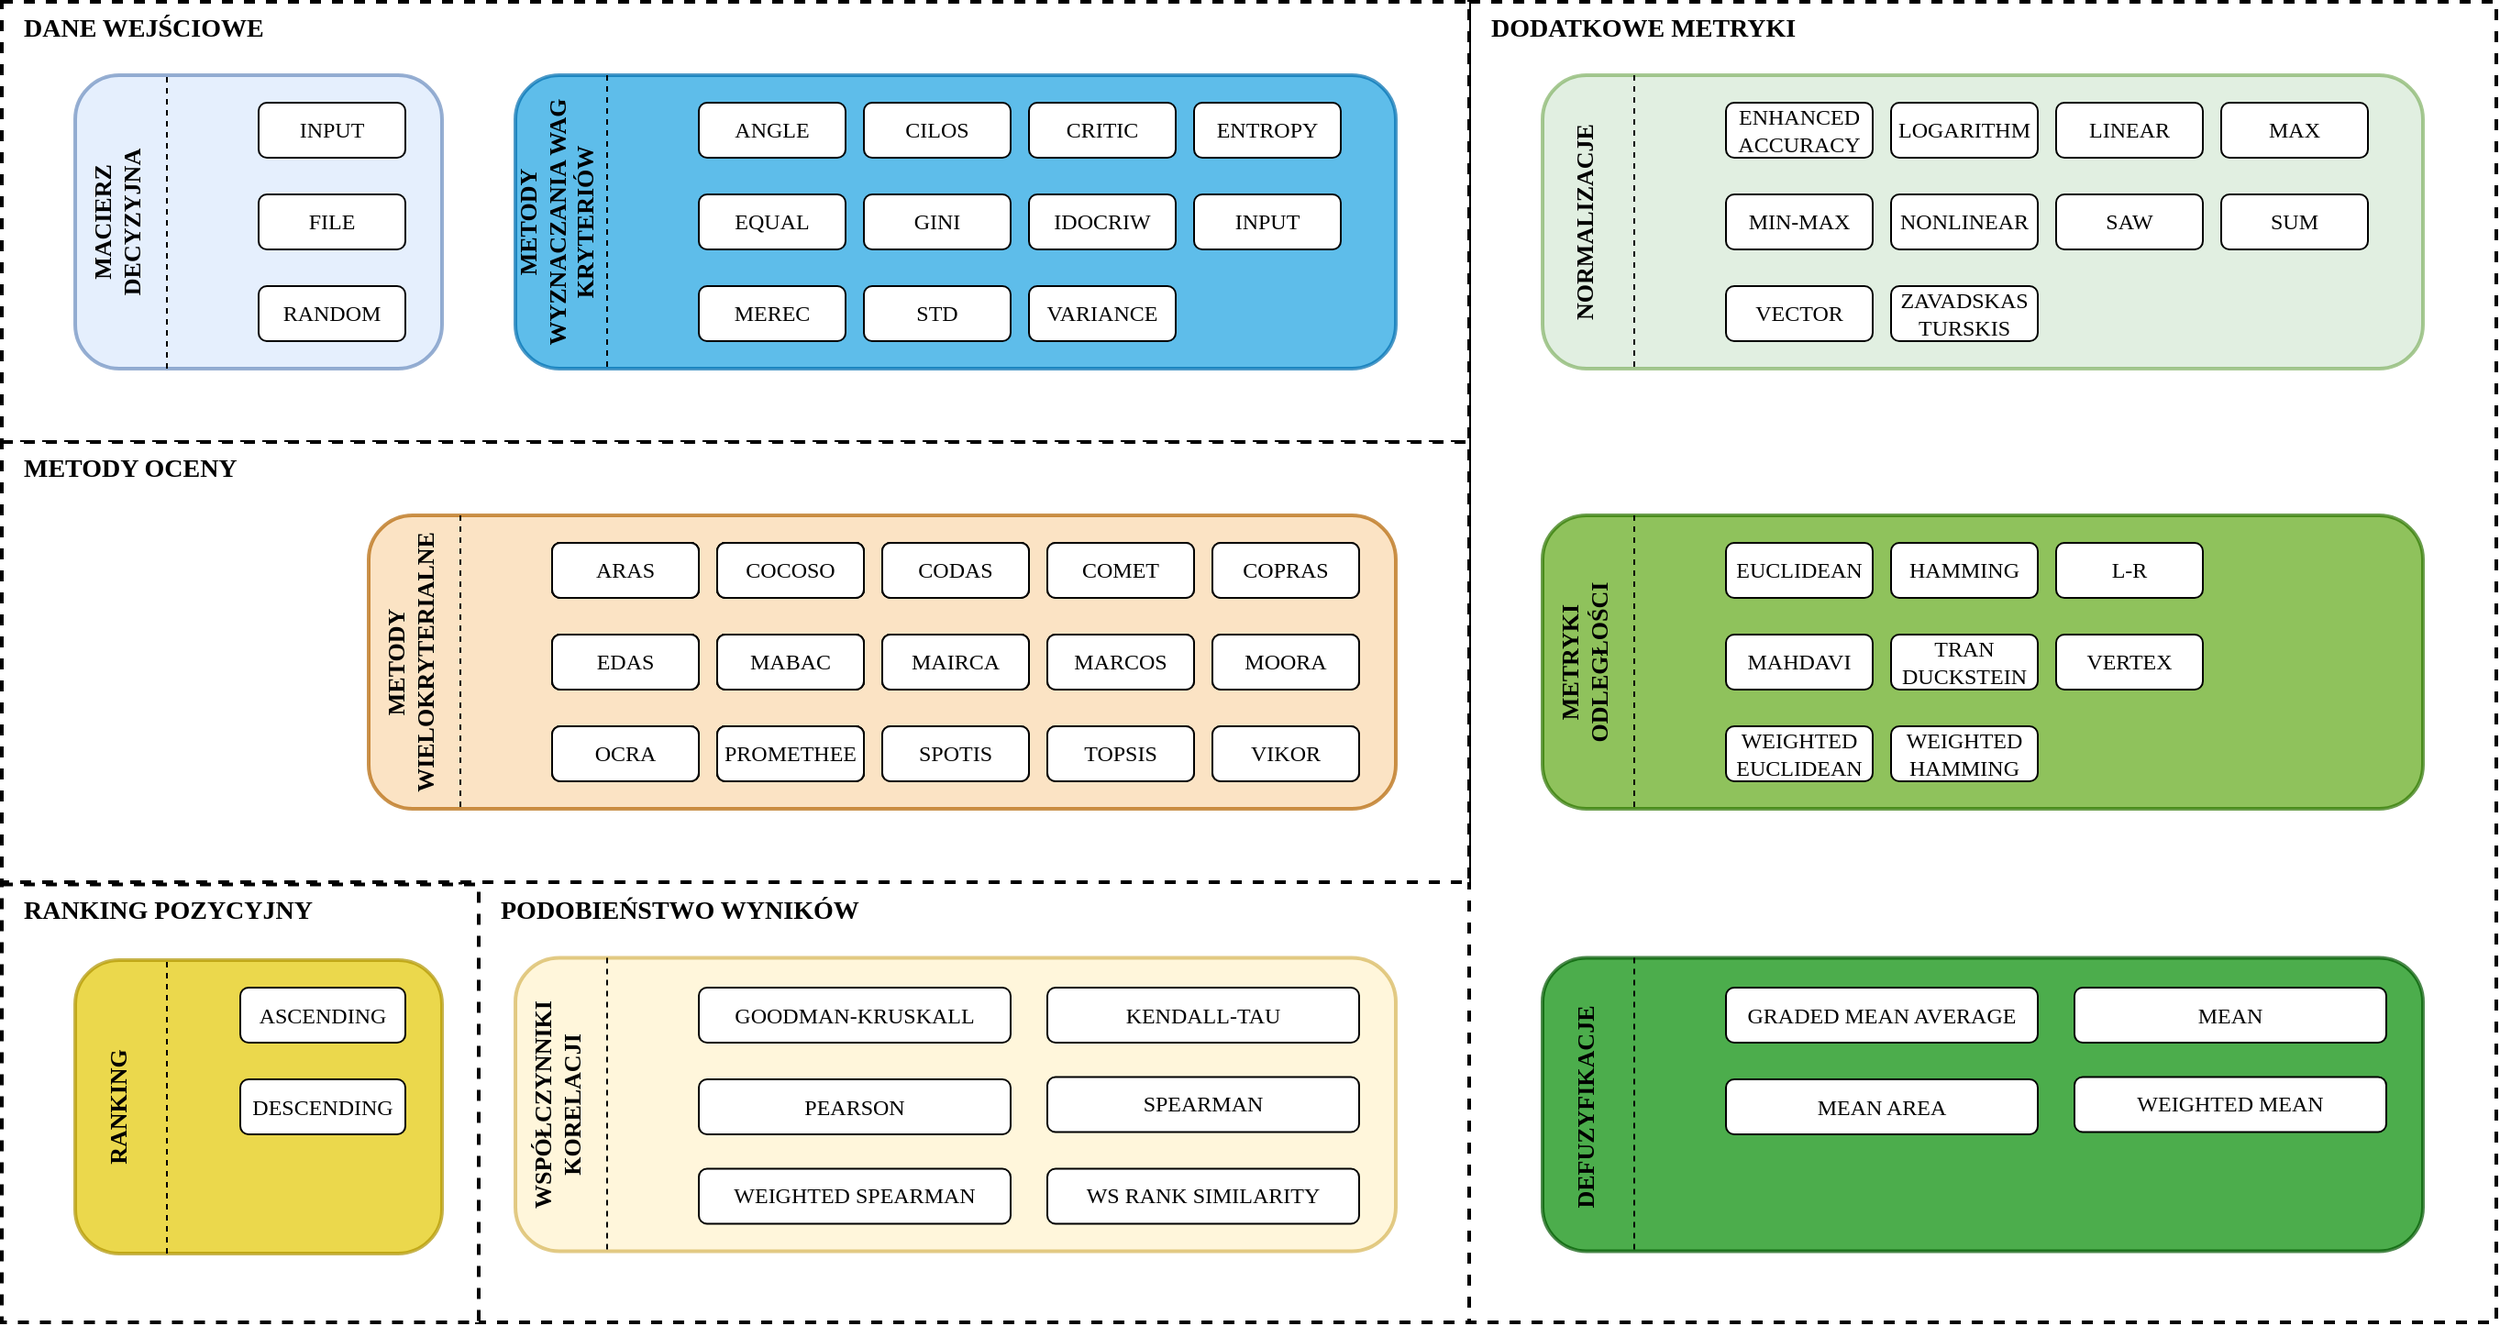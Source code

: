 <mxfile version="21.5.1" type="device">
  <diagram name="Strona-1" id="jpaMvelVWF1Mh6sMr1HV">
    <mxGraphModel dx="2074" dy="2260" grid="1" gridSize="10" guides="1" tooltips="1" connect="1" arrows="1" fold="1" page="1" pageScale="1" pageWidth="827" pageHeight="1169" math="0" shadow="0">
      <root>
        <mxCell id="0" />
        <mxCell id="1" parent="0" />
        <mxCell id="OkcjphPhzgrd98KH0ILj-156" value="" style="rounded=0;whiteSpace=wrap;html=1;dashed=1;strokeWidth=2;" parent="1" vertex="1">
          <mxGeometry x="410" y="470" width="560" height="250" as="geometry" />
        </mxCell>
        <mxCell id="OkcjphPhzgrd98KH0ILj-116" value="" style="rounded=0;whiteSpace=wrap;html=1;dashed=1;strokeWidth=2;perimeterSpacing=0;" parent="1" vertex="1">
          <mxGeometry x="960" width="560" height="720" as="geometry" />
        </mxCell>
        <mxCell id="OkcjphPhzgrd98KH0ILj-118" value="" style="rounded=0;whiteSpace=wrap;html=1;dashed=1;strokeWidth=2;" parent="1" vertex="1">
          <mxGeometry x="160" width="800" height="240" as="geometry" />
        </mxCell>
        <mxCell id="OkcjphPhzgrd98KH0ILj-126" value="" style="rounded=0;whiteSpace=wrap;html=1;dashed=1;strokeWidth=2;" parent="1" vertex="1">
          <mxGeometry x="160" y="481.25" width="260" height="238.75" as="geometry" />
        </mxCell>
        <mxCell id="OkcjphPhzgrd98KH0ILj-119" value="" style="rounded=0;whiteSpace=wrap;html=1;dashed=1;strokeWidth=2;" parent="1" vertex="1">
          <mxGeometry x="160" y="240" width="800" height="240" as="geometry" />
        </mxCell>
        <mxCell id="OkcjphPhzgrd98KH0ILj-1" value="" style="rounded=1;whiteSpace=wrap;html=1;fillColor=#dae8fc;strokeColor=#6c8ebf;opacity=70;strokeWidth=2;" parent="1" vertex="1">
          <mxGeometry x="200" y="40" width="200" height="160" as="geometry" />
        </mxCell>
        <mxCell id="OkcjphPhzgrd98KH0ILj-2" value="INPUT" style="rounded=1;whiteSpace=wrap;html=1;fontSize=12;fontFamily=Comic Sans MS;" parent="1" vertex="1">
          <mxGeometry x="300" y="55" width="80" height="30" as="geometry" />
        </mxCell>
        <mxCell id="OkcjphPhzgrd98KH0ILj-4" value="FILE" style="rounded=1;whiteSpace=wrap;html=1;fontSize=12;fontFamily=Comic Sans MS;" parent="1" vertex="1">
          <mxGeometry x="300" y="105" width="80" height="30" as="geometry" />
        </mxCell>
        <mxCell id="OkcjphPhzgrd98KH0ILj-5" value="RANDOM" style="rounded=1;whiteSpace=wrap;html=1;fontSize=12;fontFamily=Comic Sans MS;" parent="1" vertex="1">
          <mxGeometry x="300" y="155" width="80" height="30" as="geometry" />
        </mxCell>
        <mxCell id="OkcjphPhzgrd98KH0ILj-6" value="MACIERZ DECYZYJNA" style="text;html=1;strokeColor=none;fillColor=none;align=center;verticalAlign=middle;whiteSpace=wrap;rounded=0;rotation=-90;fontFamily=Georgia;fontStyle=1;fontSize=13;" parent="1" vertex="1">
          <mxGeometry x="160" y="105" width="125" height="30" as="geometry" />
        </mxCell>
        <mxCell id="OkcjphPhzgrd98KH0ILj-7" value="" style="endArrow=none;dashed=1;html=1;rounded=0;entryX=0.25;entryY=0;entryDx=0;entryDy=0;exitX=0.25;exitY=1;exitDx=0;exitDy=0;" parent="1" source="OkcjphPhzgrd98KH0ILj-1" target="OkcjphPhzgrd98KH0ILj-1" edge="1">
          <mxGeometry width="50" height="50" relative="1" as="geometry">
            <mxPoint x="390" y="350" as="sourcePoint" />
            <mxPoint x="440" y="300" as="targetPoint" />
          </mxGeometry>
        </mxCell>
        <mxCell id="OkcjphPhzgrd98KH0ILj-8" value="" style="rounded=1;whiteSpace=wrap;html=1;fillColor=#1ba1e2;fontColor=#ffffff;strokeColor=#006EAF;strokeWidth=2;opacity=70;" parent="1" vertex="1">
          <mxGeometry x="440" y="40" width="480" height="160" as="geometry" />
        </mxCell>
        <mxCell id="OkcjphPhzgrd98KH0ILj-9" value="ANGLE" style="rounded=1;whiteSpace=wrap;html=1;fontFamily=Comic Sans MS;fontSize=12;" parent="1" vertex="1">
          <mxGeometry x="540" y="55" width="80" height="30" as="geometry" />
        </mxCell>
        <mxCell id="OkcjphPhzgrd98KH0ILj-10" value="EQUAL" style="rounded=1;whiteSpace=wrap;html=1;fontFamily=Comic Sans MS;fontSize=12;" parent="1" vertex="1">
          <mxGeometry x="540" y="105" width="80" height="30" as="geometry" />
        </mxCell>
        <mxCell id="OkcjphPhzgrd98KH0ILj-11" value="MEREC" style="rounded=1;whiteSpace=wrap;html=1;fontFamily=Comic Sans MS;fontSize=12;" parent="1" vertex="1">
          <mxGeometry x="540" y="155" width="80" height="30" as="geometry" />
        </mxCell>
        <mxCell id="OkcjphPhzgrd98KH0ILj-12" value="METODY WYZNACZANIA WAG KRYTERIÓW" style="text;html=1;strokeColor=none;fillColor=none;align=center;verticalAlign=middle;whiteSpace=wrap;rounded=0;rotation=-90;fontFamily=Georgia;fontStyle=1;fontSize=13;" parent="1" vertex="1">
          <mxGeometry x="386.25" y="105" width="152.5" height="30" as="geometry" />
        </mxCell>
        <mxCell id="OkcjphPhzgrd98KH0ILj-13" value="" style="endArrow=none;dashed=1;html=1;rounded=0;" parent="1" edge="1">
          <mxGeometry width="50" height="50" relative="1" as="geometry">
            <mxPoint x="490" y="40" as="sourcePoint" />
            <mxPoint x="490" y="200" as="targetPoint" />
          </mxGeometry>
        </mxCell>
        <mxCell id="OkcjphPhzgrd98KH0ILj-14" value="CILOS" style="rounded=1;whiteSpace=wrap;html=1;fontFamily=Comic Sans MS;fontSize=12;" parent="1" vertex="1">
          <mxGeometry x="630" y="55" width="80" height="30" as="geometry" />
        </mxCell>
        <mxCell id="OkcjphPhzgrd98KH0ILj-15" value="GINI" style="rounded=1;whiteSpace=wrap;html=1;fontFamily=Comic Sans MS;fontSize=12;" parent="1" vertex="1">
          <mxGeometry x="630" y="105" width="80" height="30" as="geometry" />
        </mxCell>
        <mxCell id="OkcjphPhzgrd98KH0ILj-16" value="STD" style="rounded=1;whiteSpace=wrap;html=1;fontFamily=Comic Sans MS;fontSize=12;" parent="1" vertex="1">
          <mxGeometry x="630" y="155" width="80" height="30" as="geometry" />
        </mxCell>
        <mxCell id="OkcjphPhzgrd98KH0ILj-17" value="CRITIC" style="rounded=1;whiteSpace=wrap;html=1;fontFamily=Comic Sans MS;fontSize=12;" parent="1" vertex="1">
          <mxGeometry x="720" y="55" width="80" height="30" as="geometry" />
        </mxCell>
        <mxCell id="OkcjphPhzgrd98KH0ILj-18" value="IDOCRIW" style="rounded=1;whiteSpace=wrap;html=1;fontFamily=Comic Sans MS;fontSize=12;" parent="1" vertex="1">
          <mxGeometry x="720" y="105" width="80" height="30" as="geometry" />
        </mxCell>
        <mxCell id="OkcjphPhzgrd98KH0ILj-19" value="VARIANCE" style="rounded=1;whiteSpace=wrap;html=1;fontFamily=Comic Sans MS;fontSize=12;" parent="1" vertex="1">
          <mxGeometry x="720" y="155" width="80" height="30" as="geometry" />
        </mxCell>
        <mxCell id="OkcjphPhzgrd98KH0ILj-20" value="ENTROPY" style="rounded=1;whiteSpace=wrap;html=1;fontFamily=Comic Sans MS;fontSize=12;" parent="1" vertex="1">
          <mxGeometry x="810" y="55" width="80" height="30" as="geometry" />
        </mxCell>
        <mxCell id="OkcjphPhzgrd98KH0ILj-21" value="INPUT" style="rounded=1;whiteSpace=wrap;html=1;fontFamily=Comic Sans MS;fontSize=12;" parent="1" vertex="1">
          <mxGeometry x="810" y="105" width="80" height="30" as="geometry" />
        </mxCell>
        <mxCell id="OkcjphPhzgrd98KH0ILj-23" value="" style="rounded=1;whiteSpace=wrap;html=1;fillColor=#fad7ac;strokeColor=#b46504;opacity=70;strokeWidth=2;" parent="1" vertex="1">
          <mxGeometry x="360" y="280" width="560" height="160" as="geometry" />
        </mxCell>
        <mxCell id="OkcjphPhzgrd98KH0ILj-24" value="ARAS" style="rounded=1;whiteSpace=wrap;html=1;" parent="1" vertex="1">
          <mxGeometry x="460" y="295" width="80" height="30" as="geometry" />
        </mxCell>
        <mxCell id="OkcjphPhzgrd98KH0ILj-25" value="EDAS" style="rounded=1;whiteSpace=wrap;html=1;" parent="1" vertex="1">
          <mxGeometry x="460" y="345" width="80" height="30" as="geometry" />
        </mxCell>
        <mxCell id="OkcjphPhzgrd98KH0ILj-26" value="OCRA" style="rounded=1;whiteSpace=wrap;html=1;" parent="1" vertex="1">
          <mxGeometry x="460" y="395" width="80" height="30" as="geometry" />
        </mxCell>
        <mxCell id="OkcjphPhzgrd98KH0ILj-27" value="METODY WIELOKRYTERIALNE" style="text;html=1;strokeColor=none;fillColor=none;align=center;verticalAlign=middle;whiteSpace=wrap;rounded=0;rotation=-90;fontFamily=Georgia;fontStyle=1;fontSize=13;" parent="1" vertex="1">
          <mxGeometry x="320" y="345" width="125" height="30" as="geometry" />
        </mxCell>
        <mxCell id="OkcjphPhzgrd98KH0ILj-28" value="" style="endArrow=none;dashed=1;html=1;rounded=0;" parent="1" edge="1">
          <mxGeometry width="50" height="50" relative="1" as="geometry">
            <mxPoint x="410" y="280" as="sourcePoint" />
            <mxPoint x="410" y="440" as="targetPoint" />
          </mxGeometry>
        </mxCell>
        <mxCell id="OkcjphPhzgrd98KH0ILj-29" value="COCOSO" style="rounded=1;whiteSpace=wrap;html=1;" parent="1" vertex="1">
          <mxGeometry x="550" y="295" width="80" height="30" as="geometry" />
        </mxCell>
        <mxCell id="OkcjphPhzgrd98KH0ILj-30" value="MABAC" style="rounded=1;whiteSpace=wrap;html=1;" parent="1" vertex="1">
          <mxGeometry x="550" y="345" width="80" height="30" as="geometry" />
        </mxCell>
        <mxCell id="OkcjphPhzgrd98KH0ILj-31" value="PROMETHEE" style="rounded=1;whiteSpace=wrap;html=1;" parent="1" vertex="1">
          <mxGeometry x="550" y="395" width="80" height="30" as="geometry" />
        </mxCell>
        <mxCell id="OkcjphPhzgrd98KH0ILj-32" value="CODAS" style="rounded=1;whiteSpace=wrap;html=1;" parent="1" vertex="1">
          <mxGeometry x="640" y="295" width="80" height="30" as="geometry" />
        </mxCell>
        <mxCell id="OkcjphPhzgrd98KH0ILj-33" value="MAIRCA" style="rounded=1;whiteSpace=wrap;html=1;" parent="1" vertex="1">
          <mxGeometry x="640" y="345" width="80" height="30" as="geometry" />
        </mxCell>
        <mxCell id="OkcjphPhzgrd98KH0ILj-34" value="SPOTIS" style="rounded=1;whiteSpace=wrap;html=1;fontSize=10;fontFamily=Comic Sans MS;" parent="1" vertex="1">
          <mxGeometry x="640" y="395" width="80" height="30" as="geometry" />
        </mxCell>
        <mxCell id="OkcjphPhzgrd98KH0ILj-37" value="COMET" style="rounded=1;whiteSpace=wrap;html=1;fontSize=10;fontFamily=Comic Sans MS;" parent="1" vertex="1">
          <mxGeometry x="730" y="295" width="80" height="30" as="geometry" />
        </mxCell>
        <mxCell id="OkcjphPhzgrd98KH0ILj-38" value="MARCOS" style="rounded=1;whiteSpace=wrap;html=1;fontSize=10;fontFamily=Comic Sans MS;" parent="1" vertex="1">
          <mxGeometry x="730" y="345" width="80" height="30" as="geometry" />
        </mxCell>
        <mxCell id="OkcjphPhzgrd98KH0ILj-39" value="TOPSIS" style="rounded=1;whiteSpace=wrap;html=1;fontSize=10;fontFamily=Comic Sans MS;" parent="1" vertex="1">
          <mxGeometry x="730" y="395" width="80" height="30" as="geometry" />
        </mxCell>
        <mxCell id="OkcjphPhzgrd98KH0ILj-40" value="COPRAS" style="rounded=1;whiteSpace=wrap;html=1;fontSize=10;fontFamily=Comic Sans MS;" parent="1" vertex="1">
          <mxGeometry x="820" y="295" width="80" height="30" as="geometry" />
        </mxCell>
        <mxCell id="OkcjphPhzgrd98KH0ILj-41" value="MOORA" style="rounded=1;whiteSpace=wrap;html=1;fontSize=10;fontFamily=Comic Sans MS;" parent="1" vertex="1">
          <mxGeometry x="820" y="345" width="80" height="30" as="geometry" />
        </mxCell>
        <mxCell id="OkcjphPhzgrd98KH0ILj-42" value="VIKOR" style="rounded=1;whiteSpace=wrap;html=1;fontSize=10;fontFamily=Comic Sans MS;" parent="1" vertex="1">
          <mxGeometry x="820" y="395" width="80" height="30" as="geometry" />
        </mxCell>
        <mxCell id="OkcjphPhzgrd98KH0ILj-43" value="" style="rounded=1;whiteSpace=wrap;html=1;fillColor=#fff2cc;strokeColor=#d6b656;opacity=70;strokeWidth=2;" parent="1" vertex="1">
          <mxGeometry x="440" y="521.25" width="480" height="160" as="geometry" />
        </mxCell>
        <mxCell id="OkcjphPhzgrd98KH0ILj-44" value="GOODMAN-KRUSKALL" style="rounded=1;whiteSpace=wrap;html=1;fontSize=12;fontFamily=Comic Sans MS;" parent="1" vertex="1">
          <mxGeometry x="540" y="537.5" width="170" height="30" as="geometry" />
        </mxCell>
        <mxCell id="OkcjphPhzgrd98KH0ILj-47" value="WSPÓŁCZYNNIKI KORELACJI" style="text;html=1;strokeColor=none;fillColor=none;align=center;verticalAlign=middle;whiteSpace=wrap;rounded=0;rotation=-90;fontFamily=Georgia;fontStyle=1;fontSize=13;" parent="1" vertex="1">
          <mxGeometry x="400" y="586.25" width="125" height="30" as="geometry" />
        </mxCell>
        <mxCell id="OkcjphPhzgrd98KH0ILj-48" value="" style="endArrow=none;dashed=1;html=1;rounded=0;" parent="1" edge="1">
          <mxGeometry width="50" height="50" relative="1" as="geometry">
            <mxPoint x="490" y="521.25" as="sourcePoint" />
            <mxPoint x="490" y="681.25" as="targetPoint" />
          </mxGeometry>
        </mxCell>
        <mxCell id="OkcjphPhzgrd98KH0ILj-57" value="PEARSON" style="rounded=1;whiteSpace=wrap;html=1;fontSize=12;fontFamily=Comic Sans MS;" parent="1" vertex="1">
          <mxGeometry x="540" y="587.5" width="170" height="30" as="geometry" />
        </mxCell>
        <mxCell id="OkcjphPhzgrd98KH0ILj-58" value="KENDALL-TAU" style="rounded=1;whiteSpace=wrap;html=1;fontSize=12;fontFamily=Comic Sans MS;" parent="1" vertex="1">
          <mxGeometry x="730" y="537.5" width="170" height="30" as="geometry" />
        </mxCell>
        <mxCell id="OkcjphPhzgrd98KH0ILj-59" value="SPEARMAN" style="rounded=1;whiteSpace=wrap;html=1;fontSize=12;fontFamily=Comic Sans MS;" parent="1" vertex="1">
          <mxGeometry x="730" y="586.25" width="170" height="30" as="geometry" />
        </mxCell>
        <mxCell id="OkcjphPhzgrd98KH0ILj-60" value="WEIGHTED SPEARMAN" style="rounded=1;whiteSpace=wrap;html=1;fontSize=12;fontFamily=Comic Sans MS;" parent="1" vertex="1">
          <mxGeometry x="540" y="636.25" width="170" height="30" as="geometry" />
        </mxCell>
        <mxCell id="OkcjphPhzgrd98KH0ILj-61" value="WS RANK SIMILARITY" style="rounded=1;whiteSpace=wrap;html=1;fontSize=12;fontFamily=Comic Sans MS;" parent="1" vertex="1">
          <mxGeometry x="730" y="636.25" width="170" height="30" as="geometry" />
        </mxCell>
        <mxCell id="OkcjphPhzgrd98KH0ILj-62" value="" style="rounded=1;whiteSpace=wrap;html=1;fillColor=#d5e8d4;strokeColor=#82b366;opacity=70;strokeWidth=2;" parent="1" vertex="1">
          <mxGeometry x="1000" y="40" width="480" height="160" as="geometry" />
        </mxCell>
        <mxCell id="OkcjphPhzgrd98KH0ILj-63" value="ENHANCED&lt;br style=&quot;font-size: 12px;&quot;&gt;ACCURACY" style="rounded=1;whiteSpace=wrap;html=1;fontSize=12;fontFamily=Comic Sans MS;" parent="1" vertex="1">
          <mxGeometry x="1100" y="55" width="80" height="30" as="geometry" />
        </mxCell>
        <mxCell id="OkcjphPhzgrd98KH0ILj-64" value="MIN-MAX" style="rounded=1;whiteSpace=wrap;html=1;fontSize=12;fontFamily=Comic Sans MS;" parent="1" vertex="1">
          <mxGeometry x="1100" y="105" width="80" height="30" as="geometry" />
        </mxCell>
        <mxCell id="OkcjphPhzgrd98KH0ILj-65" value="VECTOR" style="rounded=1;whiteSpace=wrap;html=1;fontSize=12;fontFamily=Comic Sans MS;" parent="1" vertex="1">
          <mxGeometry x="1100" y="155" width="80" height="30" as="geometry" />
        </mxCell>
        <mxCell id="OkcjphPhzgrd98KH0ILj-66" value="NORMALIZACJE" style="text;html=1;strokeColor=none;fillColor=none;align=center;verticalAlign=middle;whiteSpace=wrap;rounded=0;rotation=-90;fontFamily=Georgia;fontStyle=1;fontSize=13;" parent="1" vertex="1">
          <mxGeometry x="960" y="105" width="125" height="30" as="geometry" />
        </mxCell>
        <mxCell id="OkcjphPhzgrd98KH0ILj-67" value="" style="endArrow=none;dashed=1;html=1;rounded=0;" parent="1" edge="1">
          <mxGeometry width="50" height="50" relative="1" as="geometry">
            <mxPoint x="1050" y="40" as="sourcePoint" />
            <mxPoint x="1050" y="200" as="targetPoint" />
          </mxGeometry>
        </mxCell>
        <mxCell id="OkcjphPhzgrd98KH0ILj-68" value="LOGARITHM" style="rounded=1;whiteSpace=wrap;html=1;fontSize=12;fontFamily=Comic Sans MS;" parent="1" vertex="1">
          <mxGeometry x="1190" y="55" width="80" height="30" as="geometry" />
        </mxCell>
        <mxCell id="OkcjphPhzgrd98KH0ILj-69" value="NONLINEAR" style="rounded=1;whiteSpace=wrap;html=1;fontSize=12;fontFamily=Comic Sans MS;" parent="1" vertex="1">
          <mxGeometry x="1190" y="105" width="80" height="30" as="geometry" />
        </mxCell>
        <mxCell id="OkcjphPhzgrd98KH0ILj-70" value="ZAVADSKAS&lt;br style=&quot;font-size: 12px;&quot;&gt;TURSKIS" style="rounded=1;whiteSpace=wrap;html=1;fontSize=12;fontFamily=Comic Sans MS;" parent="1" vertex="1">
          <mxGeometry x="1190" y="155" width="80" height="30" as="geometry" />
        </mxCell>
        <mxCell id="OkcjphPhzgrd98KH0ILj-71" value="LINEAR" style="rounded=1;whiteSpace=wrap;html=1;fontSize=12;fontFamily=Comic Sans MS;" parent="1" vertex="1">
          <mxGeometry x="1280" y="55" width="80" height="30" as="geometry" />
        </mxCell>
        <mxCell id="OkcjphPhzgrd98KH0ILj-72" value="SAW" style="rounded=1;whiteSpace=wrap;html=1;fontSize=12;fontFamily=Comic Sans MS;" parent="1" vertex="1">
          <mxGeometry x="1280" y="105" width="80" height="30" as="geometry" />
        </mxCell>
        <mxCell id="OkcjphPhzgrd98KH0ILj-74" value="MAX" style="rounded=1;whiteSpace=wrap;html=1;fontSize=12;fontFamily=Comic Sans MS;" parent="1" vertex="1">
          <mxGeometry x="1370" y="55" width="80" height="30" as="geometry" />
        </mxCell>
        <mxCell id="OkcjphPhzgrd98KH0ILj-75" value="SUM" style="rounded=1;whiteSpace=wrap;html=1;fontSize=12;fontFamily=Comic Sans MS;" parent="1" vertex="1">
          <mxGeometry x="1370" y="105" width="80" height="30" as="geometry" />
        </mxCell>
        <mxCell id="OkcjphPhzgrd98KH0ILj-76" value="" style="rounded=1;whiteSpace=wrap;html=1;fillColor=#60a917;fontColor=#ffffff;strokeColor=#2D7600;opacity=70;strokeWidth=2;" parent="1" vertex="1">
          <mxGeometry x="1000" y="280" width="480" height="160" as="geometry" />
        </mxCell>
        <mxCell id="OkcjphPhzgrd98KH0ILj-77" value="EUCLIDEAN" style="rounded=1;whiteSpace=wrap;html=1;fontSize=12;fontFamily=Comic Sans MS;" parent="1" vertex="1">
          <mxGeometry x="1100" y="295" width="80" height="30" as="geometry" />
        </mxCell>
        <mxCell id="OkcjphPhzgrd98KH0ILj-78" value="MAHDAVI" style="rounded=1;whiteSpace=wrap;html=1;fontSize=12;fontFamily=Comic Sans MS;" parent="1" vertex="1">
          <mxGeometry x="1100" y="345" width="80" height="30" as="geometry" />
        </mxCell>
        <mxCell id="OkcjphPhzgrd98KH0ILj-79" value="WEIGHTED&lt;br style=&quot;font-size: 12px;&quot;&gt;EUCLIDEAN" style="rounded=1;whiteSpace=wrap;html=1;fontSize=12;fontFamily=Comic Sans MS;" parent="1" vertex="1">
          <mxGeometry x="1100" y="395" width="80" height="30" as="geometry" />
        </mxCell>
        <mxCell id="OkcjphPhzgrd98KH0ILj-80" value="METRYKI ODLEGŁOŚCI" style="text;html=1;strokeColor=none;fillColor=none;align=center;verticalAlign=middle;whiteSpace=wrap;rounded=0;rotation=-90;fontFamily=Georgia;fontStyle=1;fontSize=13;" parent="1" vertex="1">
          <mxGeometry x="960" y="345" width="125" height="30" as="geometry" />
        </mxCell>
        <mxCell id="OkcjphPhzgrd98KH0ILj-81" value="" style="endArrow=none;dashed=1;html=1;rounded=0;" parent="1" edge="1">
          <mxGeometry width="50" height="50" relative="1" as="geometry">
            <mxPoint x="1050" y="280" as="sourcePoint" />
            <mxPoint x="1050" y="440" as="targetPoint" />
          </mxGeometry>
        </mxCell>
        <mxCell id="OkcjphPhzgrd98KH0ILj-82" value="HAMMING" style="rounded=1;whiteSpace=wrap;html=1;fontSize=12;fontFamily=Comic Sans MS;" parent="1" vertex="1">
          <mxGeometry x="1190" y="295" width="80" height="30" as="geometry" />
        </mxCell>
        <mxCell id="OkcjphPhzgrd98KH0ILj-83" value="TRAN&lt;br style=&quot;font-size: 12px;&quot;&gt;DUCKSTEIN" style="rounded=1;whiteSpace=wrap;html=1;fontSize=12;fontFamily=Comic Sans MS;" parent="1" vertex="1">
          <mxGeometry x="1190" y="345" width="80" height="30" as="geometry" />
        </mxCell>
        <mxCell id="OkcjphPhzgrd98KH0ILj-84" value="WEIGHTED&lt;br style=&quot;font-size: 12px;&quot;&gt;HAMMING" style="rounded=1;whiteSpace=wrap;html=1;fontSize=12;fontFamily=Comic Sans MS;" parent="1" vertex="1">
          <mxGeometry x="1190" y="395" width="80" height="30" as="geometry" />
        </mxCell>
        <mxCell id="OkcjphPhzgrd98KH0ILj-85" value="L-R" style="rounded=1;whiteSpace=wrap;html=1;fontSize=12;fontFamily=Comic Sans MS;" parent="1" vertex="1">
          <mxGeometry x="1280" y="295" width="80" height="30" as="geometry" />
        </mxCell>
        <mxCell id="OkcjphPhzgrd98KH0ILj-86" value="VERTEX" style="rounded=1;whiteSpace=wrap;html=1;fontSize=12;fontFamily=Comic Sans MS;" parent="1" vertex="1">
          <mxGeometry x="1280" y="345" width="80" height="30" as="geometry" />
        </mxCell>
        <mxCell id="OkcjphPhzgrd98KH0ILj-100" value="" style="rounded=1;whiteSpace=wrap;html=1;strokeWidth=2;fillColor=#008a00;fontColor=#ffffff;strokeColor=#005700;opacity=70;" parent="1" vertex="1">
          <mxGeometry x="1000" y="521.25" width="480" height="160" as="geometry" />
        </mxCell>
        <mxCell id="OkcjphPhzgrd98KH0ILj-101" value="GRADED MEAN AVERAGE" style="rounded=1;whiteSpace=wrap;html=1;fontFamily=Comic Sans MS;fontSize=12;" parent="1" vertex="1">
          <mxGeometry x="1100" y="537.5" width="170" height="30" as="geometry" />
        </mxCell>
        <mxCell id="OkcjphPhzgrd98KH0ILj-102" value="DEFUZYFIKACJE" style="text;html=1;strokeColor=none;fillColor=none;align=center;verticalAlign=middle;whiteSpace=wrap;rounded=0;rotation=-90;fontFamily=Georgia;fontStyle=1;fontSize=13;" parent="1" vertex="1">
          <mxGeometry x="960" y="587.5" width="125" height="30" as="geometry" />
        </mxCell>
        <mxCell id="OkcjphPhzgrd98KH0ILj-103" value="" style="endArrow=none;dashed=1;html=1;rounded=0;" parent="1" edge="1">
          <mxGeometry width="50" height="50" relative="1" as="geometry">
            <mxPoint x="1050" y="521.25" as="sourcePoint" />
            <mxPoint x="1050" y="681.25" as="targetPoint" />
          </mxGeometry>
        </mxCell>
        <mxCell id="OkcjphPhzgrd98KH0ILj-104" value="MEAN AREA" style="rounded=1;whiteSpace=wrap;html=1;fontFamily=Comic Sans MS;fontSize=12;" parent="1" vertex="1">
          <mxGeometry x="1100" y="587.5" width="170" height="30" as="geometry" />
        </mxCell>
        <mxCell id="OkcjphPhzgrd98KH0ILj-105" value="MEAN" style="rounded=1;whiteSpace=wrap;html=1;fontFamily=Comic Sans MS;fontSize=12;" parent="1" vertex="1">
          <mxGeometry x="1290" y="537.5" width="170" height="30" as="geometry" />
        </mxCell>
        <mxCell id="OkcjphPhzgrd98KH0ILj-106" value="WEIGHTED MEAN" style="rounded=1;whiteSpace=wrap;html=1;fontFamily=Comic Sans MS;fontSize=12;" parent="1" vertex="1">
          <mxGeometry x="1290" y="586.25" width="170" height="30" as="geometry" />
        </mxCell>
        <mxCell id="OkcjphPhzgrd98KH0ILj-109" value="" style="rounded=1;whiteSpace=wrap;html=1;fillColor=#e3c800;fontColor=#000000;strokeColor=#B09500;opacity=70;strokeWidth=2;" parent="1" vertex="1">
          <mxGeometry x="200" y="522.5" width="200" height="160" as="geometry" />
        </mxCell>
        <mxCell id="OkcjphPhzgrd98KH0ILj-110" value="ASCENDING" style="rounded=1;whiteSpace=wrap;html=1;fontSize=12;fontFamily=Comic Sans MS;" parent="1" vertex="1">
          <mxGeometry x="290" y="537.5" width="90" height="30" as="geometry" />
        </mxCell>
        <mxCell id="OkcjphPhzgrd98KH0ILj-111" value="DESCENDING" style="rounded=1;whiteSpace=wrap;html=1;fontSize=12;fontFamily=Comic Sans MS;" parent="1" vertex="1">
          <mxGeometry x="290" y="587.5" width="90" height="30" as="geometry" />
        </mxCell>
        <mxCell id="OkcjphPhzgrd98KH0ILj-113" value="RANKING" style="text;html=1;strokeColor=none;fillColor=none;align=center;verticalAlign=middle;whiteSpace=wrap;rounded=0;rotation=-90;fontFamily=Georgia;fontStyle=1;fontSize=13;" parent="1" vertex="1">
          <mxGeometry x="160" y="587.5" width="125" height="30" as="geometry" />
        </mxCell>
        <mxCell id="OkcjphPhzgrd98KH0ILj-114" value="" style="endArrow=none;dashed=1;html=1;rounded=0;entryX=0.25;entryY=0;entryDx=0;entryDy=0;exitX=0.25;exitY=1;exitDx=0;exitDy=0;" parent="1" source="OkcjphPhzgrd98KH0ILj-109" target="OkcjphPhzgrd98KH0ILj-109" edge="1">
          <mxGeometry width="50" height="50" relative="1" as="geometry">
            <mxPoint x="360" y="721" as="sourcePoint" />
            <mxPoint x="440" y="782.5" as="targetPoint" />
          </mxGeometry>
        </mxCell>
        <mxCell id="OkcjphPhzgrd98KH0ILj-122" value="DODATKOWE METRYKI" style="text;html=1;strokeColor=none;fillColor=none;align=left;verticalAlign=middle;whiteSpace=wrap;rounded=0;fontFamily=Garamond;spacingLeft=10;fontStyle=1;fontSize=14;" parent="1" vertex="1">
          <mxGeometry x="960" width="210" height="30" as="geometry" />
        </mxCell>
        <mxCell id="OkcjphPhzgrd98KH0ILj-123" value="DANE WEJŚCIOWE" style="text;html=1;strokeColor=none;fillColor=none;align=left;verticalAlign=middle;whiteSpace=wrap;rounded=0;fontFamily=Garamond;spacingLeft=10;fontStyle=1;fontSize=14;" parent="1" vertex="1">
          <mxGeometry x="160" width="210" height="30" as="geometry" />
        </mxCell>
        <mxCell id="OkcjphPhzgrd98KH0ILj-124" value="METODY OCENY" style="text;html=1;strokeColor=none;fillColor=none;align=left;verticalAlign=middle;whiteSpace=wrap;rounded=0;fontFamily=Garamond;spacingLeft=10;fontStyle=1;fontSize=14;" parent="1" vertex="1">
          <mxGeometry x="160" y="240" width="210" height="30" as="geometry" />
        </mxCell>
        <mxCell id="OkcjphPhzgrd98KH0ILj-127" value="RANKING POZYCYJNY" style="text;html=1;strokeColor=none;fillColor=none;align=left;verticalAlign=middle;whiteSpace=wrap;rounded=0;fontFamily=Garamond;spacingLeft=10;fontStyle=1;fontSize=14;" parent="1" vertex="1">
          <mxGeometry x="160" y="481.25" width="210" height="30" as="geometry" />
        </mxCell>
        <mxCell id="OkcjphPhzgrd98KH0ILj-128" value="PODOBIEŃSTWO WYNIKÓW" style="text;html=1;strokeColor=none;fillColor=none;align=left;verticalAlign=middle;whiteSpace=wrap;rounded=0;fontFamily=Garamond;spacingLeft=10;fontStyle=1;fontSize=14;" parent="1" vertex="1">
          <mxGeometry x="420" y="481.25" width="210" height="30" as="geometry" />
        </mxCell>
        <mxCell id="OkcjphPhzgrd98KH0ILj-142" value="ARAS" style="rounded=1;whiteSpace=wrap;html=1;" parent="1" vertex="1">
          <mxGeometry x="460" y="295" width="80" height="30" as="geometry" />
        </mxCell>
        <mxCell id="OkcjphPhzgrd98KH0ILj-143" value="EDAS" style="rounded=1;whiteSpace=wrap;html=1;" parent="1" vertex="1">
          <mxGeometry x="460" y="345" width="80" height="30" as="geometry" />
        </mxCell>
        <mxCell id="OkcjphPhzgrd98KH0ILj-144" value="OCRA" style="rounded=1;whiteSpace=wrap;html=1;" parent="1" vertex="1">
          <mxGeometry x="460" y="395" width="80" height="30" as="geometry" />
        </mxCell>
        <mxCell id="OkcjphPhzgrd98KH0ILj-145" value="PROMETHEE" style="rounded=1;whiteSpace=wrap;html=1;" parent="1" vertex="1">
          <mxGeometry x="550" y="395" width="80" height="30" as="geometry" />
        </mxCell>
        <mxCell id="OkcjphPhzgrd98KH0ILj-146" value="MABAC" style="rounded=1;whiteSpace=wrap;html=1;" parent="1" vertex="1">
          <mxGeometry x="550" y="345" width="80" height="30" as="geometry" />
        </mxCell>
        <mxCell id="OkcjphPhzgrd98KH0ILj-147" value="COCOSO" style="rounded=1;whiteSpace=wrap;html=1;" parent="1" vertex="1">
          <mxGeometry x="550" y="295" width="80" height="30" as="geometry" />
        </mxCell>
        <mxCell id="OkcjphPhzgrd98KH0ILj-148" value="ARAS" style="rounded=1;whiteSpace=wrap;html=1;fontSize=10;fontFamily=Comic Sans MS;" parent="1" vertex="1">
          <mxGeometry x="460" y="295" width="80" height="30" as="geometry" />
        </mxCell>
        <mxCell id="OkcjphPhzgrd98KH0ILj-149" value="EDAS" style="rounded=1;whiteSpace=wrap;html=1;fontSize=10;fontFamily=Comic Sans MS;" parent="1" vertex="1">
          <mxGeometry x="460" y="345" width="80" height="30" as="geometry" />
        </mxCell>
        <mxCell id="OkcjphPhzgrd98KH0ILj-150" value="OCRA" style="rounded=1;whiteSpace=wrap;html=1;fontSize=12;fontFamily=Comic Sans MS;" parent="1" vertex="1">
          <mxGeometry x="460" y="395" width="80" height="30" as="geometry" />
        </mxCell>
        <mxCell id="OkcjphPhzgrd98KH0ILj-151" value="PROMETHEE" style="rounded=1;whiteSpace=wrap;html=1;fontSize=10;fontFamily=Comic Sans MS;" parent="1" vertex="1">
          <mxGeometry x="550" y="395" width="80" height="30" as="geometry" />
        </mxCell>
        <mxCell id="OkcjphPhzgrd98KH0ILj-152" value="MABAC" style="rounded=1;whiteSpace=wrap;html=1;fontSize=10;fontFamily=Comic Sans MS;" parent="1" vertex="1">
          <mxGeometry x="550" y="345" width="80" height="30" as="geometry" />
        </mxCell>
        <mxCell id="OkcjphPhzgrd98KH0ILj-153" value="COCOSO" style="rounded=1;whiteSpace=wrap;html=1;fontSize=10;fontFamily=Comic Sans MS;" parent="1" vertex="1">
          <mxGeometry x="550" y="295" width="80" height="30" as="geometry" />
        </mxCell>
        <mxCell id="OkcjphPhzgrd98KH0ILj-154" value="MAIRCA" style="rounded=1;whiteSpace=wrap;html=1;fontSize=10;fontFamily=Comic Sans MS;" parent="1" vertex="1">
          <mxGeometry x="640" y="345" width="80" height="30" as="geometry" />
        </mxCell>
        <mxCell id="OkcjphPhzgrd98KH0ILj-155" value="CODAS" style="rounded=1;whiteSpace=wrap;html=1;fontSize=10;fontFamily=Comic Sans MS;" parent="1" vertex="1">
          <mxGeometry x="640" y="295" width="80" height="30" as="geometry" />
        </mxCell>
        <mxCell id="ozMjxfT93-SNyybUyDIS-10" value="ARAS" style="rounded=1;whiteSpace=wrap;html=1;fontSize=12;fontFamily=Comic Sans MS;" parent="1" vertex="1">
          <mxGeometry x="460" y="295" width="80" height="30" as="geometry" />
        </mxCell>
        <mxCell id="ozMjxfT93-SNyybUyDIS-11" value="COCOSO" style="rounded=1;whiteSpace=wrap;html=1;fontSize=12;fontFamily=Comic Sans MS;" parent="1" vertex="1">
          <mxGeometry x="550" y="295" width="80" height="30" as="geometry" />
        </mxCell>
        <mxCell id="ozMjxfT93-SNyybUyDIS-12" value="CODAS" style="rounded=1;whiteSpace=wrap;html=1;fontSize=12;fontFamily=Comic Sans MS;" parent="1" vertex="1">
          <mxGeometry x="640" y="295" width="80" height="30" as="geometry" />
        </mxCell>
        <mxCell id="ozMjxfT93-SNyybUyDIS-13" value="COMET" style="rounded=1;whiteSpace=wrap;html=1;fontSize=12;fontFamily=Comic Sans MS;" parent="1" vertex="1">
          <mxGeometry x="730" y="295" width="80" height="30" as="geometry" />
        </mxCell>
        <mxCell id="ozMjxfT93-SNyybUyDIS-14" value="COPRAS" style="rounded=1;whiteSpace=wrap;html=1;fontSize=12;fontFamily=Comic Sans MS;" parent="1" vertex="1">
          <mxGeometry x="820" y="295" width="80" height="30" as="geometry" />
        </mxCell>
        <mxCell id="ozMjxfT93-SNyybUyDIS-15" value="MOORA" style="rounded=1;whiteSpace=wrap;html=1;fontSize=12;fontFamily=Comic Sans MS;" parent="1" vertex="1">
          <mxGeometry x="820" y="345" width="80" height="30" as="geometry" />
        </mxCell>
        <mxCell id="ozMjxfT93-SNyybUyDIS-16" value="VIKOR" style="rounded=1;whiteSpace=wrap;html=1;fontSize=12;fontFamily=Comic Sans MS;" parent="1" vertex="1">
          <mxGeometry x="820" y="395" width="80" height="30" as="geometry" />
        </mxCell>
        <mxCell id="ozMjxfT93-SNyybUyDIS-17" value="TOPSIS" style="rounded=1;whiteSpace=wrap;html=1;fontSize=12;fontFamily=Comic Sans MS;" parent="1" vertex="1">
          <mxGeometry x="730" y="395" width="80" height="30" as="geometry" />
        </mxCell>
        <mxCell id="ozMjxfT93-SNyybUyDIS-18" value="MARCOS" style="rounded=1;whiteSpace=wrap;html=1;fontSize=12;fontFamily=Comic Sans MS;" parent="1" vertex="1">
          <mxGeometry x="730" y="345" width="80" height="30" as="geometry" />
        </mxCell>
        <mxCell id="ozMjxfT93-SNyybUyDIS-19" value="MAIRCA" style="rounded=1;whiteSpace=wrap;html=1;fontSize=12;fontFamily=Comic Sans MS;" parent="1" vertex="1">
          <mxGeometry x="640" y="345" width="80" height="30" as="geometry" />
        </mxCell>
        <mxCell id="ozMjxfT93-SNyybUyDIS-20" value="SPOTIS" style="rounded=1;whiteSpace=wrap;html=1;fontSize=12;fontFamily=Comic Sans MS;" parent="1" vertex="1">
          <mxGeometry x="640" y="395" width="80" height="30" as="geometry" />
        </mxCell>
        <mxCell id="ozMjxfT93-SNyybUyDIS-21" value="PROMETHEE" style="rounded=1;whiteSpace=wrap;html=1;fontSize=12;fontFamily=Comic Sans MS;" parent="1" vertex="1">
          <mxGeometry x="550" y="395" width="80" height="30" as="geometry" />
        </mxCell>
        <mxCell id="ozMjxfT93-SNyybUyDIS-22" value="MABAC" style="rounded=1;whiteSpace=wrap;html=1;fontSize=12;fontFamily=Comic Sans MS;" parent="1" vertex="1">
          <mxGeometry x="550" y="345" width="80" height="30" as="geometry" />
        </mxCell>
        <mxCell id="ozMjxfT93-SNyybUyDIS-23" value="EDAS" style="rounded=1;whiteSpace=wrap;html=1;fontSize=12;fontFamily=Comic Sans MS;" parent="1" vertex="1">
          <mxGeometry x="460" y="345" width="80" height="30" as="geometry" />
        </mxCell>
      </root>
    </mxGraphModel>
  </diagram>
</mxfile>

